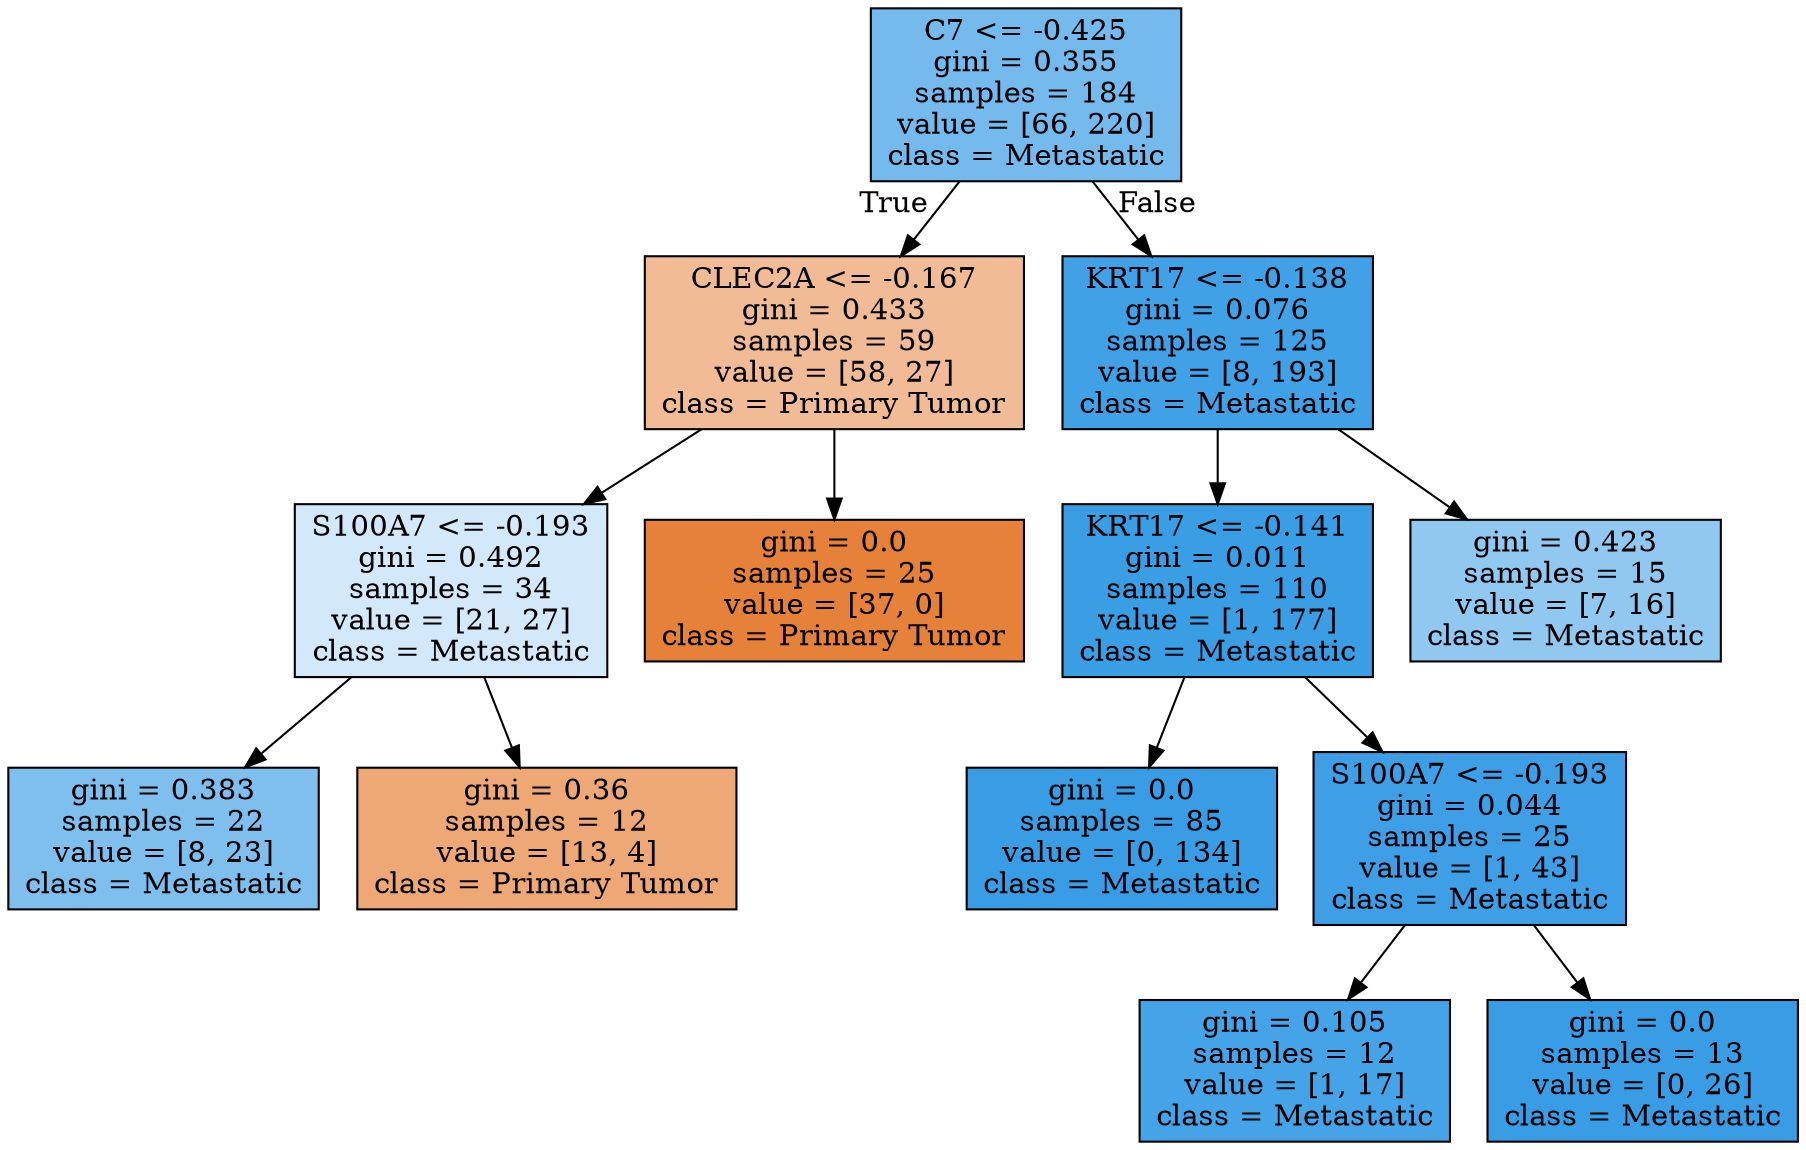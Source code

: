 digraph Tree {
node [shape=box, style="filled", color="black"] ;
0 [label="C7 <= -0.425\ngini = 0.355\nsamples = 184\nvalue = [66, 220]\nclass = Metastatic", fillcolor="#74baed"] ;
1 [label="CLEC2A <= -0.167\ngini = 0.433\nsamples = 59\nvalue = [58, 27]\nclass = Primary Tumor", fillcolor="#f1bc95"] ;
0 -> 1 [labeldistance=2.5, labelangle=45, headlabel="True"] ;
2 [label="S100A7 <= -0.193\ngini = 0.492\nsamples = 34\nvalue = [21, 27]\nclass = Metastatic", fillcolor="#d3e9f9"] ;
1 -> 2 ;
3 [label="gini = 0.383\nsamples = 22\nvalue = [8, 23]\nclass = Metastatic", fillcolor="#7ebfee"] ;
2 -> 3 ;
4 [label="gini = 0.36\nsamples = 12\nvalue = [13, 4]\nclass = Primary Tumor", fillcolor="#eda876"] ;
2 -> 4 ;
5 [label="gini = 0.0\nsamples = 25\nvalue = [37, 0]\nclass = Primary Tumor", fillcolor="#e58139"] ;
1 -> 5 ;
6 [label="KRT17 <= -0.138\ngini = 0.076\nsamples = 125\nvalue = [8, 193]\nclass = Metastatic", fillcolor="#41a1e6"] ;
0 -> 6 [labeldistance=2.5, labelangle=-45, headlabel="False"] ;
7 [label="KRT17 <= -0.141\ngini = 0.011\nsamples = 110\nvalue = [1, 177]\nclass = Metastatic", fillcolor="#3a9ee5"] ;
6 -> 7 ;
8 [label="gini = 0.0\nsamples = 85\nvalue = [0, 134]\nclass = Metastatic", fillcolor="#399de5"] ;
7 -> 8 ;
9 [label="S100A7 <= -0.193\ngini = 0.044\nsamples = 25\nvalue = [1, 43]\nclass = Metastatic", fillcolor="#3e9fe6"] ;
7 -> 9 ;
10 [label="gini = 0.105\nsamples = 12\nvalue = [1, 17]\nclass = Metastatic", fillcolor="#45a3e7"] ;
9 -> 10 ;
11 [label="gini = 0.0\nsamples = 13\nvalue = [0, 26]\nclass = Metastatic", fillcolor="#399de5"] ;
9 -> 11 ;
12 [label="gini = 0.423\nsamples = 15\nvalue = [7, 16]\nclass = Metastatic", fillcolor="#90c8f0"] ;
6 -> 12 ;
}